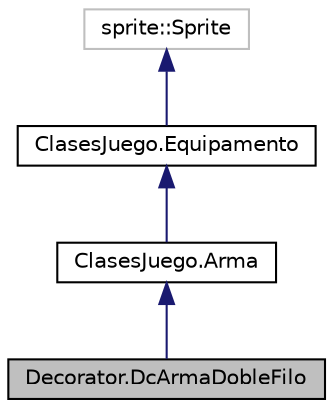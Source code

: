 digraph "Decorator.DcArmaDobleFilo"
{
 // LATEX_PDF_SIZE
  edge [fontname="Helvetica",fontsize="10",labelfontname="Helvetica",labelfontsize="10"];
  node [fontname="Helvetica",fontsize="10",shape=record];
  Node1 [label="Decorator.DcArmaDobleFilo",height=0.2,width=0.4,color="black", fillcolor="grey75", style="filled", fontcolor="black",tooltip=" "];
  Node2 -> Node1 [dir="back",color="midnightblue",fontsize="10",style="solid"];
  Node2 [label="ClasesJuego.Arma",height=0.2,width=0.4,color="black", fillcolor="white", style="filled",URL="$class_clases_juego_1_1_arma.html",tooltip=" "];
  Node3 -> Node2 [dir="back",color="midnightblue",fontsize="10",style="solid"];
  Node3 [label="ClasesJuego.Equipamento",height=0.2,width=0.4,color="black", fillcolor="white", style="filled",URL="$class_clases_juego_1_1_equipamento.html",tooltip=" "];
  Node4 -> Node3 [dir="back",color="midnightblue",fontsize="10",style="solid"];
  Node4 [label="sprite::Sprite",height=0.2,width=0.4,color="grey75", fillcolor="white", style="filled",tooltip=" "];
}
